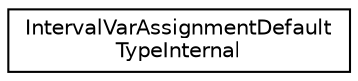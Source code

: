 digraph "Graphical Class Hierarchy"
{
 // LATEX_PDF_SIZE
  edge [fontname="Helvetica",fontsize="10",labelfontname="Helvetica",labelfontsize="10"];
  node [fontname="Helvetica",fontsize="10",shape=record];
  rankdir="LR";
  Node0 [label="IntervalVarAssignmentDefault\lTypeInternal",height=0.2,width=0.4,color="black", fillcolor="white", style="filled",URL="$structoperations__research_1_1_interval_var_assignment_default_type_internal.html",tooltip=" "];
}
